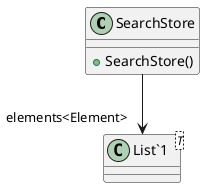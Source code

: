 @startuml
class SearchStore {
    + SearchStore()
}
class "List`1"<T> {
}
SearchStore --> "elements<Element>" "List`1"
@enduml
